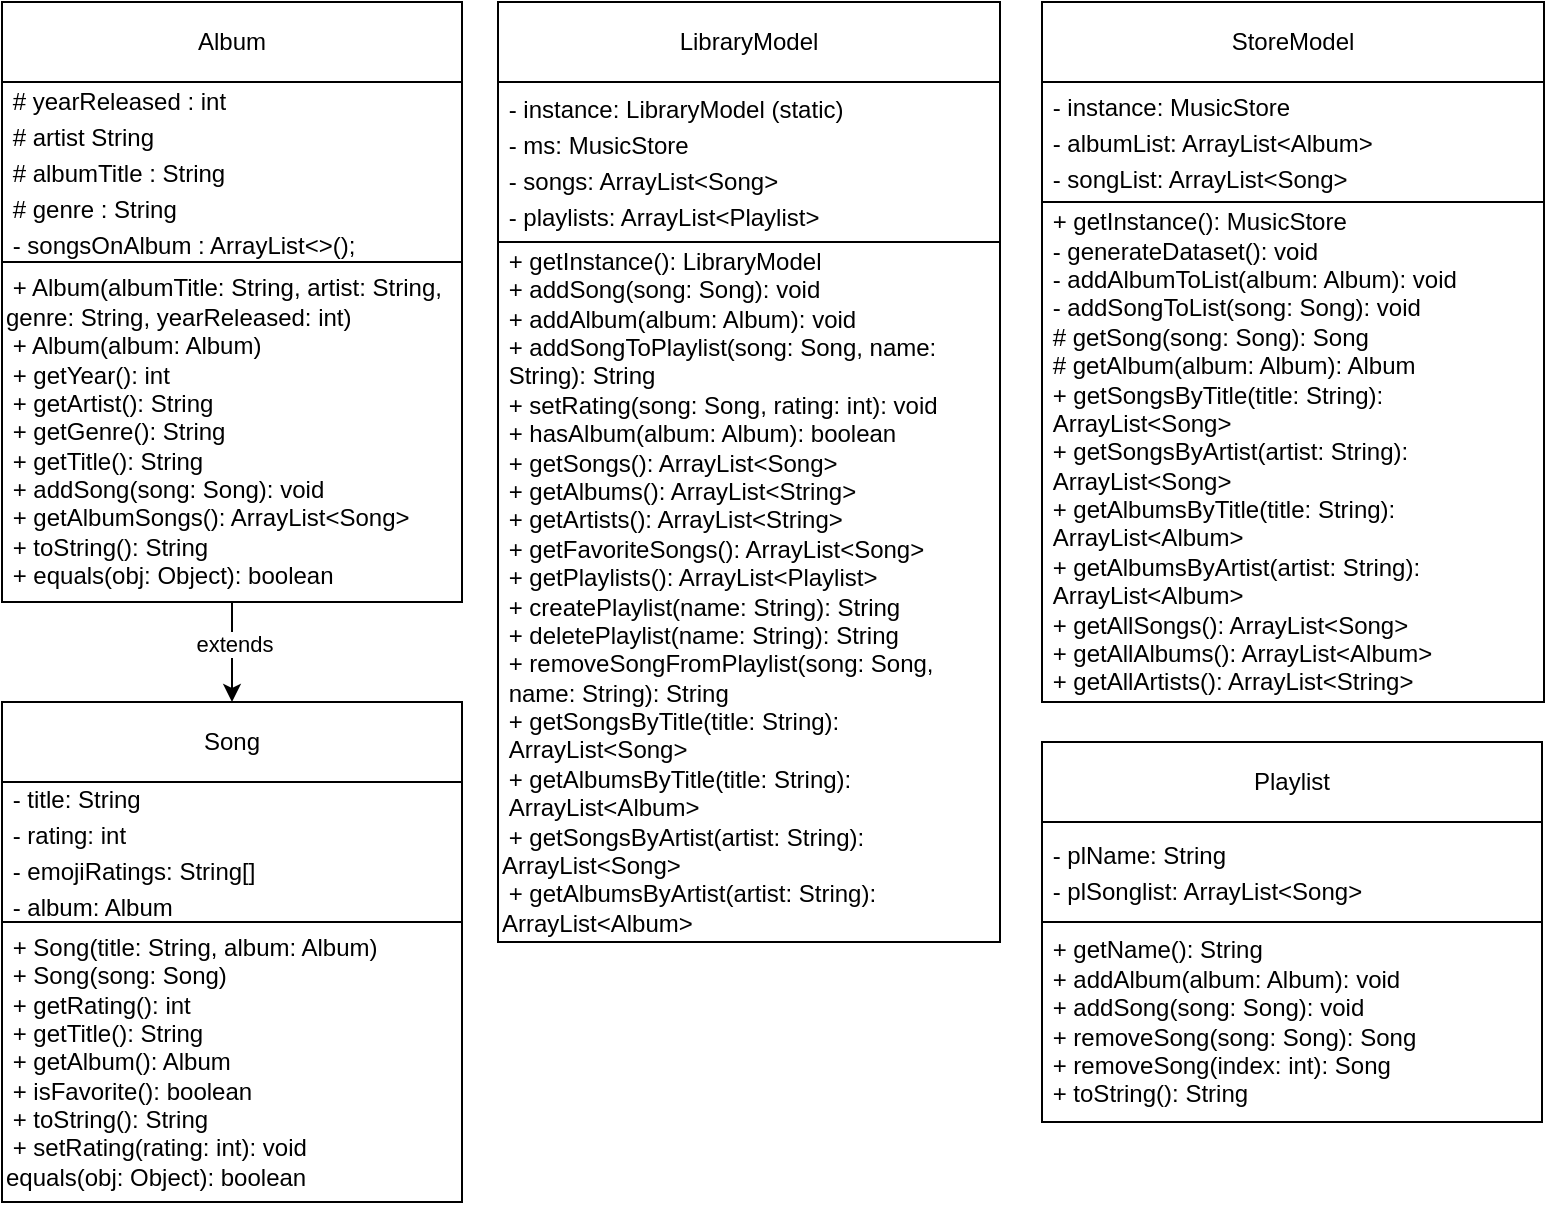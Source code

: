 <mxfile version="26.0.16">
  <diagram id="C5RBs43oDa-KdzZeNtuy" name="Page-1">
    <mxGraphModel dx="1010" dy="691" grid="1" gridSize="10" guides="1" tooltips="1" connect="1" arrows="1" fold="1" page="1" pageScale="1" pageWidth="827" pageHeight="1169" math="0" shadow="0">
      <root>
        <mxCell id="WIyWlLk6GJQsqaUBKTNV-0" />
        <mxCell id="WIyWlLk6GJQsqaUBKTNV-1" parent="WIyWlLk6GJQsqaUBKTNV-0" />
        <mxCell id="X4Kgz1TjLcY_7Dk20HuE-0" style="edgeStyle=orthogonalEdgeStyle;rounded=0;orthogonalLoop=1;jettySize=auto;html=1;exitX=0.5;exitY=1;exitDx=0;exitDy=0;" edge="1" parent="WIyWlLk6GJQsqaUBKTNV-1">
          <mxGeometry relative="1" as="geometry">
            <mxPoint x="120" y="200" as="sourcePoint" />
            <mxPoint x="120" y="200" as="targetPoint" />
          </mxGeometry>
        </mxCell>
        <mxCell id="X4Kgz1TjLcY_7Dk20HuE-1" value="Album" style="rounded=0;whiteSpace=wrap;html=1;" vertex="1" parent="WIyWlLk6GJQsqaUBKTNV-1">
          <mxGeometry x="40" y="40" width="230" height="40" as="geometry" />
        </mxCell>
        <mxCell id="X4Kgz1TjLcY_7Dk20HuE-2" value="&lt;div style=&quot;line-height: 18px; white-space: pre;&quot;&gt;&lt;div style=&quot;&quot;&gt; # yearReleased : int&lt;/div&gt;&lt;font face=&quot;Helvetica&quot;&gt;&lt;div style=&quot;&quot;&gt; # artist String&lt;/div&gt;&lt;div style=&quot;&quot;&gt; # albumTitle : String&lt;/div&gt;&lt;div style=&quot;&quot;&gt; # genre : String&lt;/div&gt;&lt;div style=&quot;&quot;&gt; - songsOnAlbum : ArrayList&amp;lt;&amp;gt;();&lt;/div&gt;&lt;/font&gt;&lt;/div&gt;" style="rounded=0;whiteSpace=wrap;html=1;align=left;" vertex="1" parent="WIyWlLk6GJQsqaUBKTNV-1">
          <mxGeometry x="40" y="80" width="230" height="90" as="geometry" />
        </mxCell>
        <mxCell id="X4Kgz1TjLcY_7Dk20HuE-3" value="Song" style="rounded=0;whiteSpace=wrap;html=1;" vertex="1" parent="WIyWlLk6GJQsqaUBKTNV-1">
          <mxGeometry x="40" y="390" width="230" height="40" as="geometry" />
        </mxCell>
        <mxCell id="X4Kgz1TjLcY_7Dk20HuE-4" value="&lt;div style=&quot;line-height: 18px; white-space: pre;&quot;&gt;&lt;div style=&quot;&quot;&gt;&lt;font face=&quot;Helvetica&quot;&gt; - title: String&lt;/font&gt;&lt;/div&gt;&lt;div&gt;&lt;font face=&quot;Helvetica&quot;&gt; - rating: int&lt;/font&gt;&lt;/div&gt;&lt;div&gt;&lt;font face=&quot;Helvetica&quot;&gt; - emojiRatings: String[]&lt;/font&gt;&lt;/div&gt;&lt;div&gt;&lt;font face=&quot;Helvetica&quot;&gt; - album: Album&lt;/font&gt;&lt;/div&gt;&lt;/div&gt;" style="rounded=0;whiteSpace=wrap;html=1;align=left;" vertex="1" parent="WIyWlLk6GJQsqaUBKTNV-1">
          <mxGeometry x="40" y="430" width="230" height="70" as="geometry" />
        </mxCell>
        <mxCell id="X4Kgz1TjLcY_7Dk20HuE-12" style="edgeStyle=orthogonalEdgeStyle;rounded=0;orthogonalLoop=1;jettySize=auto;html=1;entryX=0.5;entryY=0;entryDx=0;entryDy=0;" edge="1" parent="WIyWlLk6GJQsqaUBKTNV-1" source="X4Kgz1TjLcY_7Dk20HuE-5" target="X4Kgz1TjLcY_7Dk20HuE-3">
          <mxGeometry relative="1" as="geometry" />
        </mxCell>
        <mxCell id="X4Kgz1TjLcY_7Dk20HuE-13" value="extends" style="edgeLabel;html=1;align=center;verticalAlign=middle;resizable=0;points=[];" vertex="1" connectable="0" parent="X4Kgz1TjLcY_7Dk20HuE-12">
          <mxGeometry x="-0.173" relative="1" as="geometry">
            <mxPoint x="1" as="offset" />
          </mxGeometry>
        </mxCell>
        <mxCell id="X4Kgz1TjLcY_7Dk20HuE-5" value="&lt;div&gt;&lt;font face=&quot;Helvetica&quot;&gt;&amp;nbsp;+ Album(albumTitle: String, artist: String, genre: String, yearReleased: int)&lt;/font&gt;&lt;/div&gt;&lt;div&gt;&lt;font face=&quot;Helvetica&quot;&gt;&amp;nbsp;+ Album(album: Album)&lt;/font&gt;&lt;/div&gt;&lt;div&gt;&lt;font face=&quot;Helvetica&quot;&gt;&amp;nbsp;+ getYear(): int&lt;/font&gt;&lt;/div&gt;&lt;div&gt;&lt;font face=&quot;Helvetica&quot;&gt;&amp;nbsp;+ getArtist(): String&lt;/font&gt;&lt;/div&gt;&lt;div&gt;&lt;font face=&quot;Helvetica&quot;&gt;&amp;nbsp;+ getGenre(): String&lt;/font&gt;&lt;/div&gt;&lt;div&gt;&lt;font face=&quot;Helvetica&quot;&gt;&amp;nbsp;+ getTitle(): String&amp;nbsp;&lt;/font&gt;&lt;/div&gt;&lt;div&gt;&lt;font face=&quot;Helvetica&quot;&gt;&amp;nbsp;+ addSong(song: Song): void&lt;/font&gt;&lt;/div&gt;&lt;div&gt;&lt;font face=&quot;Helvetica&quot;&gt;&amp;nbsp;+ getAlbumSongs(): ArrayList&amp;lt;Song&amp;gt;&amp;nbsp;&lt;/font&gt;&lt;/div&gt;&lt;div&gt;&lt;font face=&quot;Helvetica&quot;&gt;&amp;nbsp;+ toString(): String&lt;/font&gt;&lt;/div&gt;&lt;div style=&quot;&quot;&gt;&lt;font face=&quot;Helvetica&quot;&gt;&amp;nbsp;+ equals(obj: Object): boolean&lt;/font&gt;&lt;/div&gt;" style="rounded=0;whiteSpace=wrap;html=1;align=left;" vertex="1" parent="WIyWlLk6GJQsqaUBKTNV-1">
          <mxGeometry x="40" y="170" width="230" height="170" as="geometry" />
        </mxCell>
        <mxCell id="X4Kgz1TjLcY_7Dk20HuE-8" value="&lt;div&gt;&lt;font face=&quot;Helvetica&quot;&gt;&amp;nbsp;+ Song(title: String, album: Album)&lt;/font&gt;&lt;/div&gt;&lt;div&gt;&lt;font face=&quot;Helvetica&quot;&gt;&amp;nbsp;+ Song(song: Song)&lt;/font&gt;&lt;/div&gt;&lt;div&gt;&lt;font face=&quot;Helvetica&quot;&gt;&amp;nbsp;+ getRating(): int&lt;/font&gt;&lt;/div&gt;&lt;div&gt;&lt;font face=&quot;Helvetica&quot;&gt;&amp;nbsp;+ getTitle(): String&lt;/font&gt;&lt;/div&gt;&lt;div&gt;&lt;font face=&quot;Helvetica&quot;&gt;&amp;nbsp;+ getAlbum(): Album&lt;/font&gt;&lt;/div&gt;&lt;div&gt;&lt;font face=&quot;Helvetica&quot;&gt;&amp;nbsp;+ isFavorite(): boolean&lt;/font&gt;&lt;/div&gt;&lt;div&gt;&lt;font face=&quot;Helvetica&quot;&gt;&amp;nbsp;+ toString(): String&lt;/font&gt;&lt;/div&gt;&lt;div&gt;&lt;font face=&quot;Helvetica&quot;&gt;&amp;nbsp;+ setRating(rating: int): void&lt;/font&gt;&lt;/div&gt;&lt;div&gt;&lt;font face=&quot;Helvetica&quot;&gt;equals(obj: Object): boolean&lt;/font&gt;&lt;/div&gt;" style="rounded=0;whiteSpace=wrap;html=1;align=left;" vertex="1" parent="WIyWlLk6GJQsqaUBKTNV-1">
          <mxGeometry x="40" y="500" width="230" height="140" as="geometry" />
        </mxCell>
        <mxCell id="X4Kgz1TjLcY_7Dk20HuE-9" value="LibraryModel" style="rounded=0;whiteSpace=wrap;html=1;" vertex="1" parent="WIyWlLk6GJQsqaUBKTNV-1">
          <mxGeometry x="288" y="40" width="251" height="40" as="geometry" />
        </mxCell>
        <mxCell id="X4Kgz1TjLcY_7Dk20HuE-10" value="&lt;div style=&quot;line-height: 18px; white-space: pre;&quot;&gt;&lt;div style=&quot;&quot;&gt;&lt;font face=&quot;Helvetica&quot;&gt; - instance: LibraryModel (static)&lt;br&gt; - ms: MusicStore&lt;br&gt; - songs: ArrayList&amp;lt;Song&amp;gt;&lt;br&gt; - playlists: ArrayList&amp;lt;Playlist&amp;gt;&lt;/font&gt;&lt;br&gt;&lt;/div&gt;&lt;/div&gt;" style="rounded=0;whiteSpace=wrap;html=1;align=left;" vertex="1" parent="WIyWlLk6GJQsqaUBKTNV-1">
          <mxGeometry x="288" y="80" width="251" height="80" as="geometry" />
        </mxCell>
        <mxCell id="X4Kgz1TjLcY_7Dk20HuE-11" value="&lt;div&gt;&amp;nbsp;+ getInstance(): LibraryModel &amp;nbsp; &amp;nbsp; &amp;nbsp; &amp;nbsp; &amp;nbsp; &amp;nbsp;&lt;/div&gt;&lt;div&gt;&amp;nbsp;+ addSong(song: Song): void &amp;nbsp; &amp;nbsp; &amp;nbsp; &amp;nbsp; &amp;nbsp; &amp;nbsp; &amp;nbsp;&lt;/div&gt;&lt;div&gt;&amp;nbsp;+ addAlbum(album: Album): void &amp;nbsp; &amp;nbsp; &amp;nbsp; &amp;nbsp; &amp;nbsp; &amp;nbsp;&lt;/div&gt;&lt;div&gt;&amp;nbsp;+ addSongToPlaylist(song: Song, name: &amp;nbsp;String): String&amp;nbsp;&lt;/div&gt;&lt;div&gt;&amp;nbsp;+ setRating(song: Song, rating: int): void&amp;nbsp;&lt;/div&gt;&lt;div&gt;&amp;nbsp;+ hasAlbum(album: Album): boolean &amp;nbsp; &amp;nbsp; &amp;nbsp; &amp;nbsp;&amp;nbsp;&lt;/div&gt;&lt;div&gt;&amp;nbsp;+ getSongs(): ArrayList&amp;lt;Song&amp;gt; &amp;nbsp; &amp;nbsp; &amp;nbsp; &amp;nbsp; &amp;nbsp; &amp;nbsp;&lt;/div&gt;&lt;div&gt;&amp;nbsp;+ getAlbums(): ArrayList&amp;lt;String&amp;gt; &amp;nbsp; &amp;nbsp; &amp;nbsp; &amp;nbsp;&amp;nbsp;&lt;/div&gt;&lt;div&gt;&amp;nbsp;+ getArtists(): ArrayList&amp;lt;String&amp;gt; &amp;nbsp; &amp;nbsp; &amp;nbsp; &amp;nbsp;&lt;/div&gt;&lt;div&gt;&amp;nbsp;+ getFavoriteSongs(): ArrayList&amp;lt;Song&amp;gt; &amp;nbsp; &amp;nbsp;&lt;/div&gt;&lt;div&gt;&amp;nbsp;+ getPlaylists(): ArrayList&amp;lt;Playlist&amp;gt; &amp;nbsp; &amp;nbsp;&lt;/div&gt;&lt;div&gt;&amp;nbsp;+ createPlaylist(name: String): String &amp;nbsp;&amp;nbsp;&lt;/div&gt;&lt;div&gt;&amp;nbsp;+ deletePlaylist(name: String): String &amp;nbsp;&amp;nbsp;&lt;/div&gt;&lt;div&gt;&amp;nbsp;+ removeSongFromPlaylist(song: Song, &amp;nbsp;name: String): String&amp;nbsp;&lt;/div&gt;&lt;div&gt;&amp;nbsp;+ getSongsByTitle(title: String): &amp;nbsp;ArrayList&amp;lt;Song&amp;gt;&amp;nbsp;&lt;/div&gt;&lt;div&gt;&amp;nbsp;+ getAlbumsByTitle(title: String): &amp;nbsp;ArrayList&amp;lt;Album&amp;gt;&amp;nbsp;&lt;/div&gt;&lt;div&gt;&amp;nbsp;+ getSongsByArtist(artist: String): ArrayList&amp;lt;Song&amp;gt;&amp;nbsp;&lt;/div&gt;&lt;div&gt;&amp;nbsp;+ getAlbumsByArtist(artist: String): ArrayList&amp;lt;Album&amp;gt;&amp;nbsp;&lt;/div&gt;" style="rounded=0;whiteSpace=wrap;html=1;align=left;" vertex="1" parent="WIyWlLk6GJQsqaUBKTNV-1">
          <mxGeometry x="288" y="160" width="251" height="350" as="geometry" />
        </mxCell>
        <mxCell id="X4Kgz1TjLcY_7Dk20HuE-17" value="StoreModel" style="rounded=0;whiteSpace=wrap;html=1;" vertex="1" parent="WIyWlLk6GJQsqaUBKTNV-1">
          <mxGeometry x="560" y="40" width="251" height="40" as="geometry" />
        </mxCell>
        <mxCell id="X4Kgz1TjLcY_7Dk20HuE-18" value="&lt;div style=&quot;line-height: 18px; white-space: pre;&quot;&gt;&lt;div style=&quot;&quot;&gt; - instance: MusicStore&lt;br/&gt; - albumList: ArrayList&amp;lt;Album&amp;gt;&lt;br/&gt; - songList: ArrayList&amp;lt;Song&amp;gt;&lt;br&gt;&lt;/div&gt;&lt;/div&gt;" style="rounded=0;whiteSpace=wrap;html=1;align=left;" vertex="1" parent="WIyWlLk6GJQsqaUBKTNV-1">
          <mxGeometry x="560" y="80" width="251" height="60" as="geometry" />
        </mxCell>
        <mxCell id="X4Kgz1TjLcY_7Dk20HuE-19" value="&lt;div&gt;&amp;nbsp;+ getInstance(): MusicStore&lt;/div&gt;&lt;div&gt;&amp;nbsp;- generateDataset(): void&lt;/div&gt;&lt;div&gt;&amp;nbsp;- addAlbumToList(album: Album): void&lt;/div&gt;&lt;div&gt;&amp;nbsp;- addSongToList(song: Song): void&lt;/div&gt;&lt;div&gt;&amp;nbsp;# getSong(song: Song): Song&lt;/div&gt;&lt;div&gt;&amp;nbsp;# getAlbum(album: Album): Album&lt;/div&gt;&lt;div&gt;&amp;nbsp;+ getSongsByTitle(title: String): &amp;nbsp;ArrayList&amp;lt;Song&amp;gt;&lt;/div&gt;&lt;div&gt;&amp;nbsp;+ getSongsByArtist(artist: String): &amp;nbsp;ArrayList&amp;lt;Song&amp;gt;&lt;/div&gt;&lt;div&gt;&amp;nbsp;+ getAlbumsByTitle(title: String): &amp;nbsp;ArrayList&amp;lt;Album&amp;gt;&lt;/div&gt;&lt;div&gt;&amp;nbsp;+ getAlbumsByArtist(artist: String): &amp;nbsp;ArrayList&amp;lt;Album&amp;gt;&lt;/div&gt;&lt;div&gt;&amp;nbsp;+ getAllSongs(): ArrayList&amp;lt;Song&amp;gt;&lt;/div&gt;&lt;div&gt;&amp;nbsp;+ getAllAlbums(): ArrayList&amp;lt;Album&amp;gt;&lt;/div&gt;&lt;div&gt;&amp;nbsp;+ getAllArtists(): ArrayList&amp;lt;String&amp;gt;&lt;/div&gt;" style="rounded=0;whiteSpace=wrap;html=1;align=left;" vertex="1" parent="WIyWlLk6GJQsqaUBKTNV-1">
          <mxGeometry x="560" y="140" width="251" height="250" as="geometry" />
        </mxCell>
        <mxCell id="X4Kgz1TjLcY_7Dk20HuE-20" value="Playlist" style="rounded=0;whiteSpace=wrap;html=1;" vertex="1" parent="WIyWlLk6GJQsqaUBKTNV-1">
          <mxGeometry x="560" y="410" width="250" height="40" as="geometry" />
        </mxCell>
        <mxCell id="X4Kgz1TjLcY_7Dk20HuE-21" value="&lt;div style=&quot;line-height: 18px; white-space: pre;&quot;&gt;&lt;div style=&quot;&quot;&gt; - plName: String&lt;br/&gt; - plSonglist: ArrayList&amp;lt;Song&amp;gt;&lt;br&gt;&lt;/div&gt;&lt;/div&gt;" style="rounded=0;whiteSpace=wrap;html=1;align=left;" vertex="1" parent="WIyWlLk6GJQsqaUBKTNV-1">
          <mxGeometry x="560" y="450" width="250" height="50" as="geometry" />
        </mxCell>
        <mxCell id="X4Kgz1TjLcY_7Dk20HuE-22" value="&lt;div&gt;&amp;nbsp;+ getName(): String&lt;/div&gt;&lt;div&gt;&amp;nbsp;+ addAlbum(album: Album): void&lt;/div&gt;&lt;div&gt;&amp;nbsp;+ addSong(song: Song): void&lt;/div&gt;&lt;div&gt;&amp;nbsp;+ removeSong(song: Song): Song&lt;/div&gt;&lt;div&gt;&amp;nbsp;+ removeSong(index: int): Song&lt;/div&gt;&lt;div&gt;&amp;nbsp;+ toString(): String&lt;/div&gt;" style="rounded=0;whiteSpace=wrap;html=1;align=left;" vertex="1" parent="WIyWlLk6GJQsqaUBKTNV-1">
          <mxGeometry x="560" y="500" width="250" height="100" as="geometry" />
        </mxCell>
      </root>
    </mxGraphModel>
  </diagram>
</mxfile>
